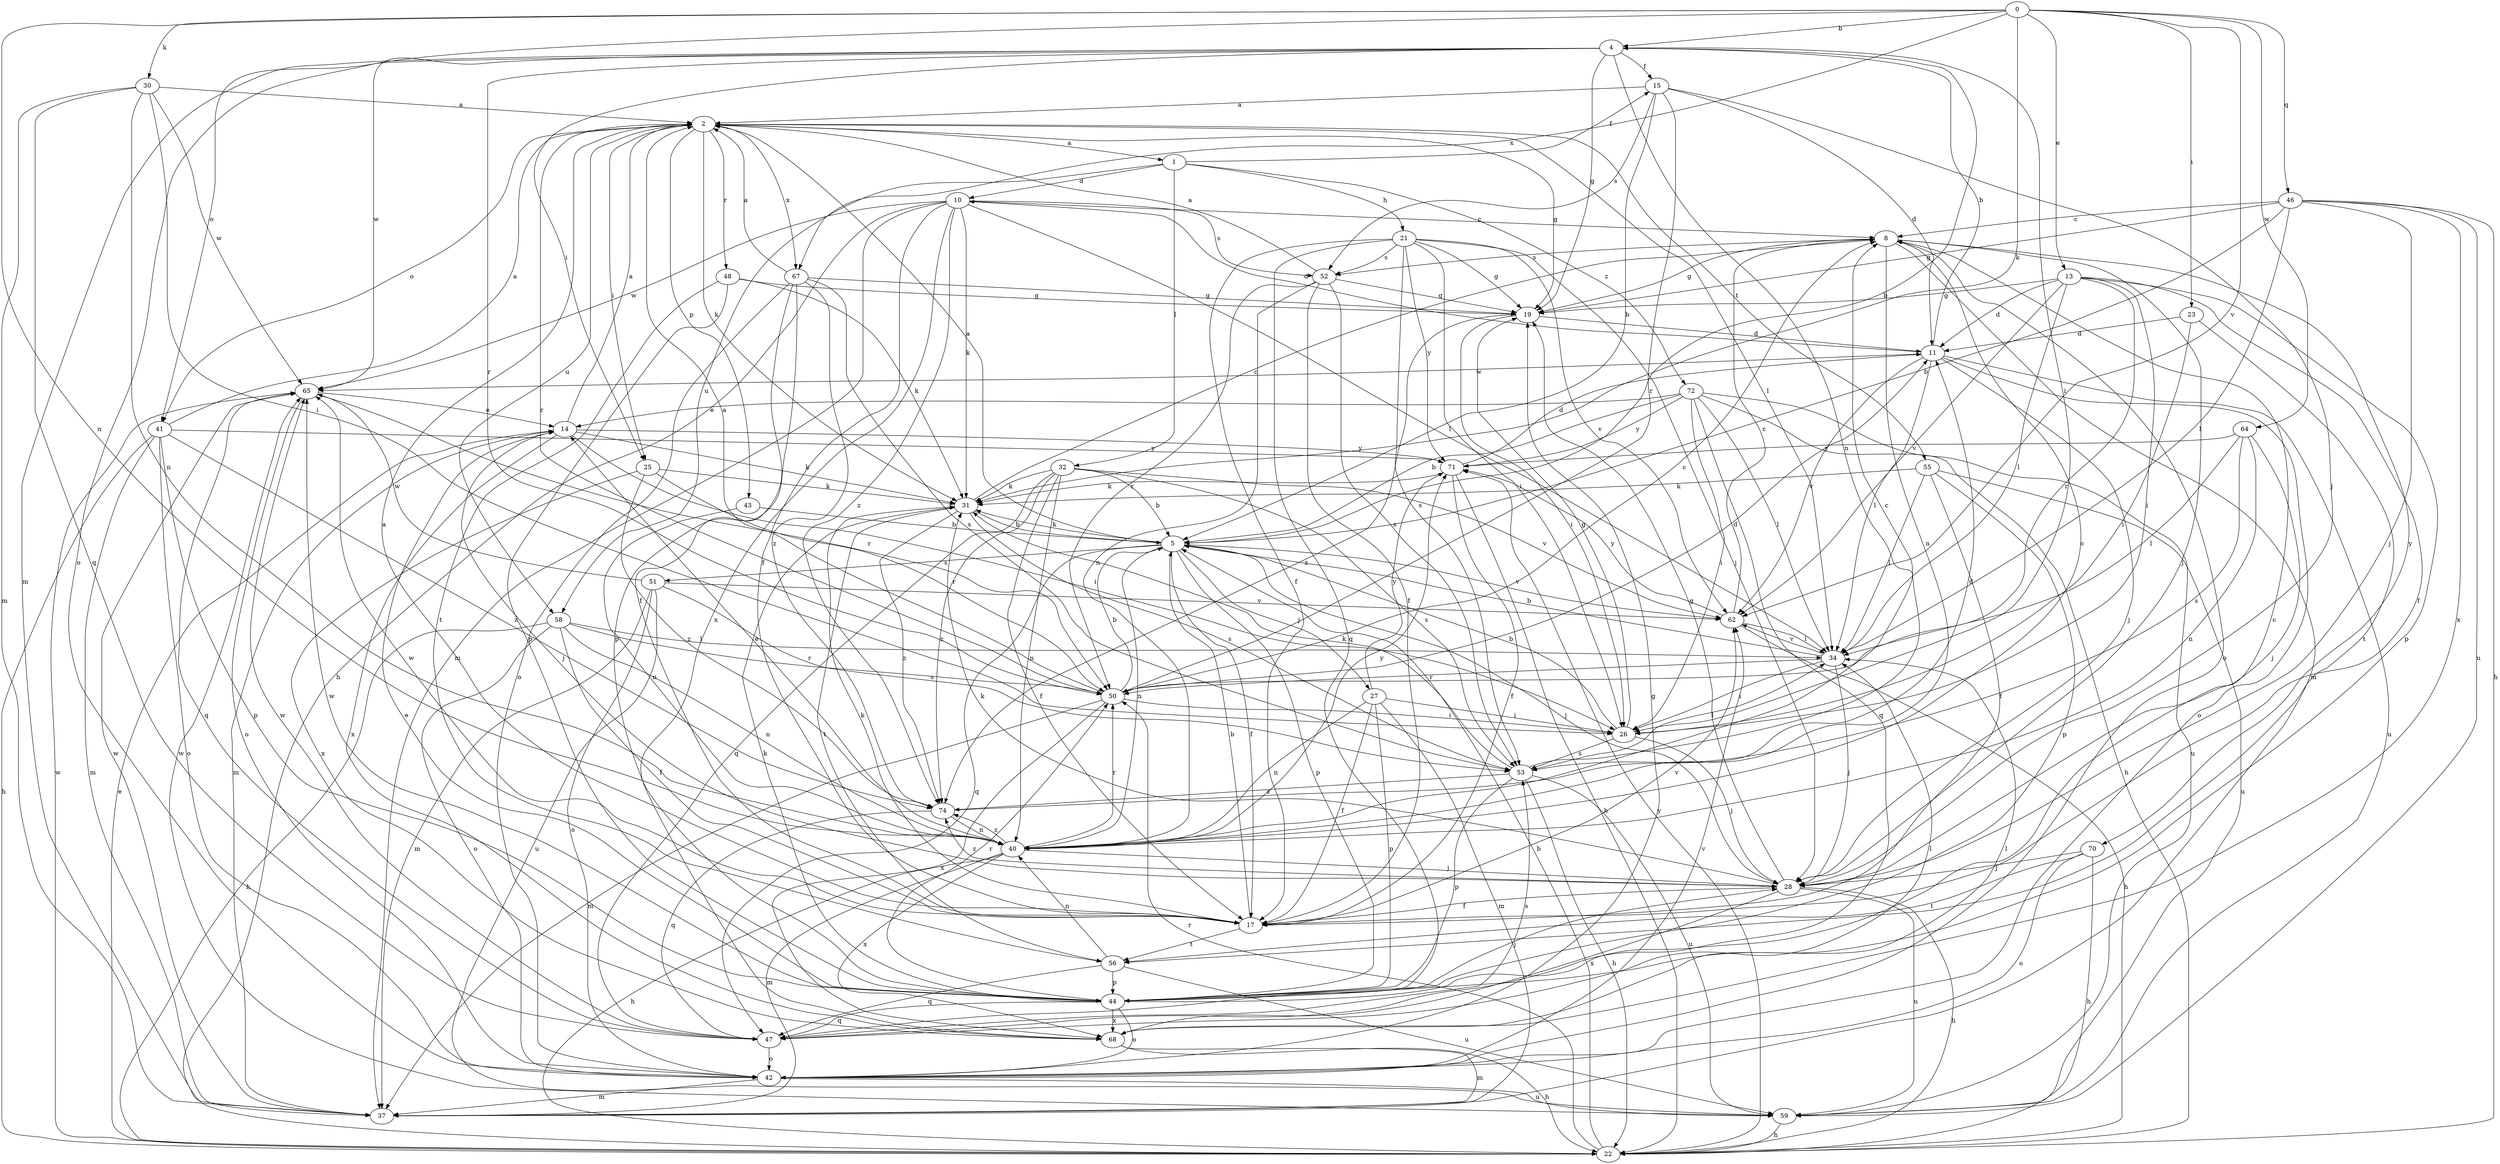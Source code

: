 strict digraph  {
0;
1;
2;
4;
5;
8;
10;
11;
13;
14;
15;
17;
19;
21;
22;
23;
25;
26;
27;
28;
30;
31;
32;
34;
37;
40;
41;
42;
43;
44;
46;
47;
48;
50;
51;
52;
53;
55;
56;
58;
59;
62;
64;
65;
67;
68;
70;
71;
72;
74;
0 -> 4  [label=b];
0 -> 13  [label=e];
0 -> 23  [label=i];
0 -> 30  [label=k];
0 -> 31  [label=k];
0 -> 40  [label=n];
0 -> 41  [label=o];
0 -> 46  [label=q];
0 -> 62  [label=v];
0 -> 64  [label=w];
0 -> 67  [label=x];
1 -> 10  [label=d];
1 -> 15  [label=f];
1 -> 21  [label=h];
1 -> 32  [label=l];
1 -> 58  [label=u];
1 -> 72  [label=z];
2 -> 1  [label=a];
2 -> 19  [label=g];
2 -> 25  [label=i];
2 -> 31  [label=k];
2 -> 34  [label=l];
2 -> 41  [label=o];
2 -> 43  [label=p];
2 -> 48  [label=r];
2 -> 50  [label=r];
2 -> 55  [label=t];
2 -> 58  [label=u];
2 -> 67  [label=x];
4 -> 15  [label=f];
4 -> 19  [label=g];
4 -> 25  [label=i];
4 -> 26  [label=i];
4 -> 37  [label=m];
4 -> 40  [label=n];
4 -> 42  [label=o];
4 -> 50  [label=r];
4 -> 65  [label=w];
5 -> 2  [label=a];
5 -> 4  [label=b];
5 -> 17  [label=f];
5 -> 27  [label=j];
5 -> 28  [label=j];
5 -> 31  [label=k];
5 -> 40  [label=n];
5 -> 44  [label=p];
5 -> 47  [label=q];
5 -> 51  [label=s];
5 -> 62  [label=v];
8 -> 19  [label=g];
8 -> 28  [label=j];
8 -> 37  [label=m];
8 -> 40  [label=n];
8 -> 42  [label=o];
8 -> 52  [label=s];
8 -> 70  [label=y];
10 -> 8  [label=c];
10 -> 17  [label=f];
10 -> 22  [label=h];
10 -> 31  [label=k];
10 -> 34  [label=l];
10 -> 37  [label=m];
10 -> 52  [label=s];
10 -> 65  [label=w];
10 -> 68  [label=x];
10 -> 74  [label=z];
11 -> 4  [label=b];
11 -> 10  [label=d];
11 -> 28  [label=j];
11 -> 34  [label=l];
11 -> 42  [label=o];
11 -> 59  [label=u];
11 -> 62  [label=v];
11 -> 65  [label=w];
13 -> 11  [label=d];
13 -> 17  [label=f];
13 -> 19  [label=g];
13 -> 26  [label=i];
13 -> 34  [label=l];
13 -> 44  [label=p];
13 -> 50  [label=r];
13 -> 62  [label=v];
14 -> 2  [label=a];
14 -> 26  [label=i];
14 -> 28  [label=j];
14 -> 31  [label=k];
14 -> 37  [label=m];
14 -> 68  [label=x];
14 -> 71  [label=y];
15 -> 2  [label=a];
15 -> 5  [label=b];
15 -> 11  [label=d];
15 -> 28  [label=j];
15 -> 50  [label=r];
15 -> 52  [label=s];
17 -> 2  [label=a];
17 -> 5  [label=b];
17 -> 31  [label=k];
17 -> 56  [label=t];
17 -> 62  [label=v];
17 -> 65  [label=w];
19 -> 11  [label=d];
19 -> 26  [label=i];
19 -> 74  [label=z];
21 -> 17  [label=f];
21 -> 19  [label=g];
21 -> 26  [label=i];
21 -> 28  [label=j];
21 -> 47  [label=q];
21 -> 52  [label=s];
21 -> 53  [label=s];
21 -> 62  [label=v];
21 -> 71  [label=y];
22 -> 5  [label=b];
22 -> 14  [label=e];
22 -> 50  [label=r];
22 -> 65  [label=w];
22 -> 71  [label=y];
23 -> 11  [label=d];
23 -> 26  [label=i];
23 -> 56  [label=t];
25 -> 31  [label=k];
25 -> 50  [label=r];
25 -> 68  [label=x];
25 -> 74  [label=z];
26 -> 5  [label=b];
26 -> 19  [label=g];
26 -> 28  [label=j];
26 -> 53  [label=s];
27 -> 17  [label=f];
27 -> 26  [label=i];
27 -> 37  [label=m];
27 -> 40  [label=n];
27 -> 44  [label=p];
27 -> 71  [label=y];
28 -> 17  [label=f];
28 -> 19  [label=g];
28 -> 22  [label=h];
28 -> 31  [label=k];
28 -> 59  [label=u];
28 -> 68  [label=x];
28 -> 74  [label=z];
30 -> 2  [label=a];
30 -> 26  [label=i];
30 -> 37  [label=m];
30 -> 40  [label=n];
30 -> 47  [label=q];
30 -> 65  [label=w];
31 -> 5  [label=b];
31 -> 8  [label=c];
31 -> 53  [label=s];
31 -> 56  [label=t];
31 -> 74  [label=z];
32 -> 5  [label=b];
32 -> 17  [label=f];
32 -> 31  [label=k];
32 -> 40  [label=n];
32 -> 47  [label=q];
32 -> 53  [label=s];
32 -> 62  [label=v];
32 -> 74  [label=z];
34 -> 5  [label=b];
34 -> 26  [label=i];
34 -> 28  [label=j];
34 -> 50  [label=r];
34 -> 62  [label=v];
37 -> 65  [label=w];
40 -> 8  [label=c];
40 -> 14  [label=e];
40 -> 22  [label=h];
40 -> 28  [label=j];
40 -> 37  [label=m];
40 -> 50  [label=r];
40 -> 68  [label=x];
40 -> 71  [label=y];
40 -> 74  [label=z];
41 -> 2  [label=a];
41 -> 22  [label=h];
41 -> 37  [label=m];
41 -> 42  [label=o];
41 -> 44  [label=p];
41 -> 71  [label=y];
41 -> 74  [label=z];
42 -> 19  [label=g];
42 -> 37  [label=m];
42 -> 59  [label=u];
42 -> 62  [label=v];
43 -> 5  [label=b];
43 -> 40  [label=n];
44 -> 8  [label=c];
44 -> 14  [label=e];
44 -> 28  [label=j];
44 -> 31  [label=k];
44 -> 42  [label=o];
44 -> 47  [label=q];
44 -> 50  [label=r];
44 -> 65  [label=w];
44 -> 68  [label=x];
46 -> 5  [label=b];
46 -> 8  [label=c];
46 -> 19  [label=g];
46 -> 22  [label=h];
46 -> 28  [label=j];
46 -> 34  [label=l];
46 -> 59  [label=u];
46 -> 68  [label=x];
47 -> 34  [label=l];
47 -> 42  [label=o];
47 -> 53  [label=s];
47 -> 65  [label=w];
48 -> 19  [label=g];
48 -> 31  [label=k];
48 -> 44  [label=p];
48 -> 56  [label=t];
50 -> 2  [label=a];
50 -> 5  [label=b];
50 -> 8  [label=c];
50 -> 11  [label=d];
50 -> 26  [label=i];
50 -> 37  [label=m];
50 -> 68  [label=x];
51 -> 37  [label=m];
51 -> 42  [label=o];
51 -> 53  [label=s];
51 -> 59  [label=u];
51 -> 62  [label=v];
51 -> 65  [label=w];
52 -> 2  [label=a];
52 -> 17  [label=f];
52 -> 19  [label=g];
52 -> 40  [label=n];
52 -> 50  [label=r];
52 -> 53  [label=s];
53 -> 8  [label=c];
53 -> 22  [label=h];
53 -> 31  [label=k];
53 -> 34  [label=l];
53 -> 44  [label=p];
53 -> 59  [label=u];
53 -> 74  [label=z];
55 -> 17  [label=f];
55 -> 31  [label=k];
55 -> 34  [label=l];
55 -> 44  [label=p];
55 -> 59  [label=u];
56 -> 40  [label=n];
56 -> 44  [label=p];
56 -> 47  [label=q];
56 -> 59  [label=u];
58 -> 17  [label=f];
58 -> 22  [label=h];
58 -> 34  [label=l];
58 -> 40  [label=n];
58 -> 42  [label=o];
58 -> 50  [label=r];
59 -> 22  [label=h];
59 -> 65  [label=w];
62 -> 8  [label=c];
62 -> 22  [label=h];
62 -> 34  [label=l];
62 -> 71  [label=y];
64 -> 28  [label=j];
64 -> 34  [label=l];
64 -> 40  [label=n];
64 -> 53  [label=s];
64 -> 71  [label=y];
65 -> 14  [label=e];
65 -> 42  [label=o];
65 -> 47  [label=q];
65 -> 50  [label=r];
67 -> 2  [label=a];
67 -> 17  [label=f];
67 -> 19  [label=g];
67 -> 42  [label=o];
67 -> 44  [label=p];
67 -> 53  [label=s];
67 -> 74  [label=z];
68 -> 22  [label=h];
68 -> 34  [label=l];
68 -> 37  [label=m];
70 -> 22  [label=h];
70 -> 28  [label=j];
70 -> 42  [label=o];
70 -> 56  [label=t];
71 -> 11  [label=d];
71 -> 17  [label=f];
71 -> 22  [label=h];
71 -> 31  [label=k];
72 -> 5  [label=b];
72 -> 14  [label=e];
72 -> 22  [label=h];
72 -> 26  [label=i];
72 -> 34  [label=l];
72 -> 47  [label=q];
72 -> 59  [label=u];
72 -> 71  [label=y];
74 -> 11  [label=d];
74 -> 40  [label=n];
74 -> 47  [label=q];
}
